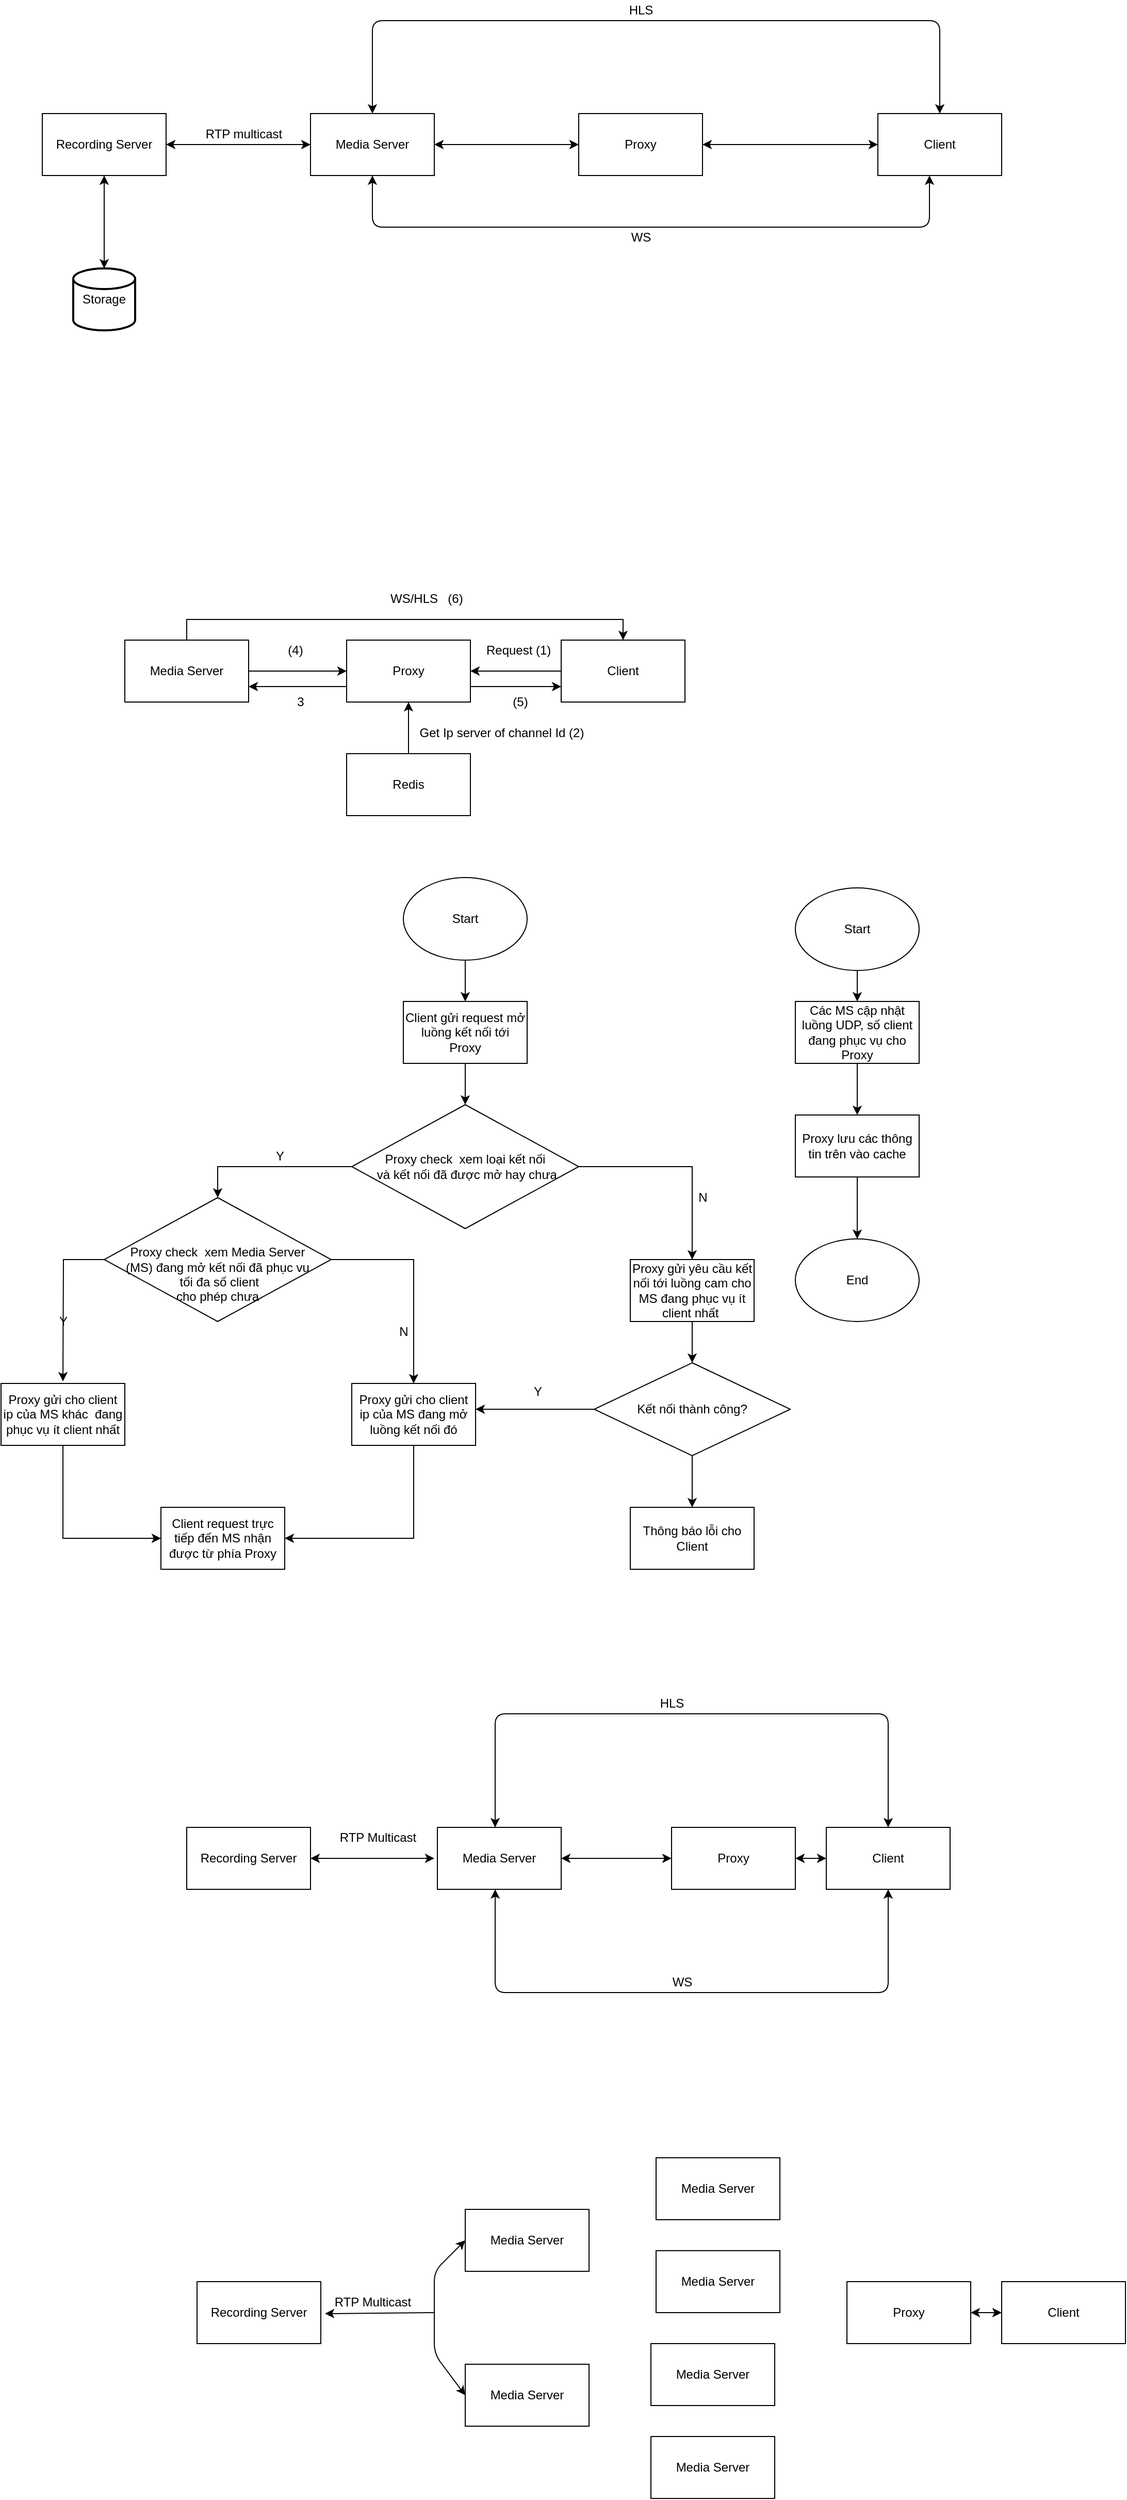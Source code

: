<mxfile version="14.9.4" type="github">
  <diagram id="ft9cVld-uz8MgYYLIyxT" name="Page-1">
    <mxGraphModel dx="2200" dy="745" grid="1" gridSize="10" guides="1" tooltips="1" connect="1" arrows="1" fold="1" page="1" pageScale="1" pageWidth="850" pageHeight="1100" math="0" shadow="0">
      <root>
        <mxCell id="0" />
        <mxCell id="1" parent="0" />
        <mxCell id="g-f1VxlYbPzsrZnkQhgG-1" value="Recording Server" style="rounded=0;whiteSpace=wrap;html=1;" parent="1" vertex="1">
          <mxGeometry x="-10" y="210" width="120" height="60" as="geometry" />
        </mxCell>
        <mxCell id="g-f1VxlYbPzsrZnkQhgG-17" value="&lt;span&gt;Proxy&lt;/span&gt;" style="rounded=0;whiteSpace=wrap;html=1;" parent="1" vertex="1">
          <mxGeometry x="510" y="210" width="120" height="60" as="geometry" />
        </mxCell>
        <mxCell id="g-f1VxlYbPzsrZnkQhgG-19" value="Client" style="rounded=0;whiteSpace=wrap;html=1;" parent="1" vertex="1">
          <mxGeometry x="800" y="210" width="120" height="60" as="geometry" />
        </mxCell>
        <mxCell id="DYEOjVPbICcdRIkoRLpz-20" style="edgeStyle=orthogonalEdgeStyle;rounded=0;orthogonalLoop=1;jettySize=auto;html=1;exitX=1;exitY=0.75;exitDx=0;exitDy=0;entryX=0;entryY=0.75;entryDx=0;entryDy=0;" parent="1" source="g-f1VxlYbPzsrZnkQhgG-42" target="g-f1VxlYbPzsrZnkQhgG-49" edge="1">
          <mxGeometry relative="1" as="geometry" />
        </mxCell>
        <mxCell id="DYEOjVPbICcdRIkoRLpz-21" style="edgeStyle=orthogonalEdgeStyle;rounded=0;orthogonalLoop=1;jettySize=auto;html=1;exitX=0;exitY=0.75;exitDx=0;exitDy=0;entryX=1;entryY=0.75;entryDx=0;entryDy=0;" parent="1" source="g-f1VxlYbPzsrZnkQhgG-42" target="g-f1VxlYbPzsrZnkQhgG-43" edge="1">
          <mxGeometry relative="1" as="geometry" />
        </mxCell>
        <mxCell id="g-f1VxlYbPzsrZnkQhgG-42" value="Proxy" style="rounded=0;whiteSpace=wrap;html=1;" parent="1" vertex="1">
          <mxGeometry x="285" y="720" width="120" height="60" as="geometry" />
        </mxCell>
        <mxCell id="g-f1VxlYbPzsrZnkQhgG-44" style="edgeStyle=orthogonalEdgeStyle;rounded=0;orthogonalLoop=1;jettySize=auto;html=1;exitX=1;exitY=0.5;exitDx=0;exitDy=0;entryX=0;entryY=0.5;entryDx=0;entryDy=0;" parent="1" source="g-f1VxlYbPzsrZnkQhgG-43" target="g-f1VxlYbPzsrZnkQhgG-42" edge="1">
          <mxGeometry relative="1" as="geometry" />
        </mxCell>
        <mxCell id="g-f1VxlYbPzsrZnkQhgG-71" style="edgeStyle=orthogonalEdgeStyle;rounded=0;orthogonalLoop=1;jettySize=auto;html=1;exitX=0.5;exitY=0;exitDx=0;exitDy=0;entryX=0.5;entryY=0;entryDx=0;entryDy=0;" parent="1" source="g-f1VxlYbPzsrZnkQhgG-43" target="g-f1VxlYbPzsrZnkQhgG-49" edge="1">
          <mxGeometry relative="1" as="geometry">
            <Array as="points">
              <mxPoint x="130" y="700" />
              <mxPoint x="553" y="700" />
            </Array>
          </mxGeometry>
        </mxCell>
        <mxCell id="g-f1VxlYbPzsrZnkQhgG-43" value="Media Server" style="rounded=0;whiteSpace=wrap;html=1;" parent="1" vertex="1">
          <mxGeometry x="70" y="720" width="120" height="60" as="geometry" />
        </mxCell>
        <mxCell id="g-f1VxlYbPzsrZnkQhgG-52" style="edgeStyle=orthogonalEdgeStyle;rounded=0;orthogonalLoop=1;jettySize=auto;html=1;exitX=0.5;exitY=0;exitDx=0;exitDy=0;entryX=0.5;entryY=1;entryDx=0;entryDy=0;" parent="1" source="g-f1VxlYbPzsrZnkQhgG-45" target="g-f1VxlYbPzsrZnkQhgG-42" edge="1">
          <mxGeometry relative="1" as="geometry" />
        </mxCell>
        <mxCell id="g-f1VxlYbPzsrZnkQhgG-45" value="&lt;span&gt;Redis&lt;/span&gt;" style="rounded=0;whiteSpace=wrap;html=1;" parent="1" vertex="1">
          <mxGeometry x="285" y="830" width="120" height="60" as="geometry" />
        </mxCell>
        <mxCell id="g-f1VxlYbPzsrZnkQhgG-55" style="edgeStyle=orthogonalEdgeStyle;rounded=0;orthogonalLoop=1;jettySize=auto;html=1;exitX=0;exitY=0.5;exitDx=0;exitDy=0;entryX=1;entryY=0.5;entryDx=0;entryDy=0;" parent="1" source="g-f1VxlYbPzsrZnkQhgG-49" target="g-f1VxlYbPzsrZnkQhgG-42" edge="1">
          <mxGeometry relative="1" as="geometry" />
        </mxCell>
        <mxCell id="g-f1VxlYbPzsrZnkQhgG-49" value="Client" style="rounded=0;whiteSpace=wrap;html=1;" parent="1" vertex="1">
          <mxGeometry x="493" y="720" width="120" height="60" as="geometry" />
        </mxCell>
        <mxCell id="g-f1VxlYbPzsrZnkQhgG-54" value="Get Ip server of channel Id (2)" style="text;html=1;align=center;verticalAlign=middle;resizable=0;points=[];autosize=1;strokeColor=none;" parent="1" vertex="1">
          <mxGeometry x="350" y="800" width="170" height="20" as="geometry" />
        </mxCell>
        <mxCell id="g-f1VxlYbPzsrZnkQhgG-57" value="Request (1)&amp;nbsp;" style="text;html=1;align=center;verticalAlign=middle;resizable=0;points=[];autosize=1;strokeColor=none;" parent="1" vertex="1">
          <mxGeometry x="413" y="720" width="80" height="20" as="geometry" />
        </mxCell>
        <mxCell id="g-f1VxlYbPzsrZnkQhgG-62" value="WS/HLS" style="text;html=1;align=center;verticalAlign=middle;resizable=0;points=[];autosize=1;strokeColor=none;" parent="1" vertex="1">
          <mxGeometry x="320" y="670" width="60" height="20" as="geometry" />
        </mxCell>
        <mxCell id="g-f1VxlYbPzsrZnkQhgG-63" value="(4)" style="text;html=1;align=center;verticalAlign=middle;resizable=0;points=[];autosize=1;strokeColor=none;" parent="1" vertex="1">
          <mxGeometry x="220" y="720" width="30" height="20" as="geometry" />
        </mxCell>
        <mxCell id="DYEOjVPbICcdRIkoRLpz-6" value="" style="endArrow=classic;startArrow=classic;html=1;entryX=0;entryY=0.5;entryDx=0;entryDy=0;exitX=1;exitY=0.5;exitDx=0;exitDy=0;" parent="1" source="g-f1VxlYbPzsrZnkQhgG-17" target="g-f1VxlYbPzsrZnkQhgG-19" edge="1">
          <mxGeometry width="50" height="50" relative="1" as="geometry">
            <mxPoint x="470" y="300" as="sourcePoint" />
            <mxPoint x="520" y="250" as="targetPoint" />
          </mxGeometry>
        </mxCell>
        <mxCell id="DYEOjVPbICcdRIkoRLpz-12" value="RTP multicast" style="text;html=1;align=center;verticalAlign=middle;resizable=0;points=[];autosize=1;strokeColor=none;" parent="1" vertex="1">
          <mxGeometry x="140" y="220" width="90" height="20" as="geometry" />
        </mxCell>
        <mxCell id="DYEOjVPbICcdRIkoRLpz-19" style="edgeStyle=orthogonalEdgeStyle;rounded=0;orthogonalLoop=1;jettySize=auto;html=1;entryX=0.5;entryY=0;entryDx=0;entryDy=0;" parent="1" source="DYEOjVPbICcdRIkoRLpz-17" target="DYEOjVPbICcdRIkoRLpz-18" edge="1">
          <mxGeometry relative="1" as="geometry" />
        </mxCell>
        <mxCell id="DYEOjVPbICcdRIkoRLpz-17" value="Start" style="ellipse;whiteSpace=wrap;html=1;" parent="1" vertex="1">
          <mxGeometry x="340" y="950" width="120" height="80" as="geometry" />
        </mxCell>
        <mxCell id="DYEOjVPbICcdRIkoRLpz-25" style="edgeStyle=orthogonalEdgeStyle;rounded=0;orthogonalLoop=1;jettySize=auto;html=1;exitX=0.5;exitY=1;exitDx=0;exitDy=0;" parent="1" source="DYEOjVPbICcdRIkoRLpz-18" edge="1">
          <mxGeometry relative="1" as="geometry">
            <mxPoint x="400" y="1170" as="targetPoint" />
          </mxGeometry>
        </mxCell>
        <mxCell id="DYEOjVPbICcdRIkoRLpz-18" value="Client gửi request mở luồng kết nối tới Proxy" style="rounded=0;whiteSpace=wrap;html=1;" parent="1" vertex="1">
          <mxGeometry x="340" y="1070" width="120" height="60" as="geometry" />
        </mxCell>
        <mxCell id="DYEOjVPbICcdRIkoRLpz-22" value="3" style="text;html=1;align=center;verticalAlign=middle;resizable=0;points=[];autosize=1;strokeColor=none;" parent="1" vertex="1">
          <mxGeometry x="230" y="770" width="20" height="20" as="geometry" />
        </mxCell>
        <mxCell id="DYEOjVPbICcdRIkoRLpz-23" value="(5)" style="text;html=1;align=center;verticalAlign=middle;resizable=0;points=[];autosize=1;strokeColor=none;" parent="1" vertex="1">
          <mxGeometry x="438" y="770" width="30" height="20" as="geometry" />
        </mxCell>
        <mxCell id="DYEOjVPbICcdRIkoRLpz-24" value="(6)" style="text;html=1;align=center;verticalAlign=middle;resizable=0;points=[];autosize=1;strokeColor=none;" parent="1" vertex="1">
          <mxGeometry x="375" y="670" width="30" height="20" as="geometry" />
        </mxCell>
        <mxCell id="DYEOjVPbICcdRIkoRLpz-30" style="edgeStyle=orthogonalEdgeStyle;rounded=0;orthogonalLoop=1;jettySize=auto;html=1;exitX=0;exitY=0.5;exitDx=0;exitDy=0;entryX=0.5;entryY=0;entryDx=0;entryDy=0;" parent="1" source="DYEOjVPbICcdRIkoRLpz-26" target="DYEOjVPbICcdRIkoRLpz-29" edge="1">
          <mxGeometry relative="1" as="geometry" />
        </mxCell>
        <mxCell id="DYEOjVPbICcdRIkoRLpz-39" style="edgeStyle=orthogonalEdgeStyle;rounded=0;orthogonalLoop=1;jettySize=auto;html=1;exitX=1;exitY=0.5;exitDx=0;exitDy=0;" parent="1" source="DYEOjVPbICcdRIkoRLpz-26" target="DYEOjVPbICcdRIkoRLpz-34" edge="1">
          <mxGeometry relative="1" as="geometry" />
        </mxCell>
        <mxCell id="DYEOjVPbICcdRIkoRLpz-26" value="Proxy check&amp;nbsp; xem loại kết nối&lt;br&gt;&amp;nbsp;và kết nối đã được mở hay chưa" style="rhombus;whiteSpace=wrap;html=1;" parent="1" vertex="1">
          <mxGeometry x="290" y="1170" width="220" height="120" as="geometry" />
        </mxCell>
        <mxCell id="DYEOjVPbICcdRIkoRLpz-35" style="edgeStyle=orthogonalEdgeStyle;rounded=0;orthogonalLoop=1;jettySize=auto;html=1;exitX=0;exitY=0.5;exitDx=0;exitDy=0;" parent="1" source="DYEOjVPbICcdRIkoRLpz-29" edge="1">
          <mxGeometry relative="1" as="geometry">
            <mxPoint x="10" y="1438" as="targetPoint" />
          </mxGeometry>
        </mxCell>
        <mxCell id="DYEOjVPbICcdRIkoRLpz-36" style="edgeStyle=orthogonalEdgeStyle;rounded=0;orthogonalLoop=1;jettySize=auto;html=1;exitX=1;exitY=0.5;exitDx=0;exitDy=0;" parent="1" source="DYEOjVPbICcdRIkoRLpz-29" target="DYEOjVPbICcdRIkoRLpz-33" edge="1">
          <mxGeometry relative="1" as="geometry" />
        </mxCell>
        <mxCell id="DYEOjVPbICcdRIkoRLpz-29" value="&lt;br&gt;&lt;br&gt;Proxy check&amp;nbsp; xem Media Server&lt;br&gt;(MS) đang mở kết nối đã phục vụ&lt;br&gt;&amp;nbsp;tối đa số client&lt;br&gt;&amp;nbsp;cho phép chưa&amp;nbsp;" style="rhombus;whiteSpace=wrap;html=1;" parent="1" vertex="1">
          <mxGeometry x="50" y="1260" width="220" height="120" as="geometry" />
        </mxCell>
        <mxCell id="DYEOjVPbICcdRIkoRLpz-31" value="Y" style="text;html=1;align=center;verticalAlign=middle;resizable=0;points=[];autosize=1;strokeColor=none;" parent="1" vertex="1">
          <mxGeometry x="210" y="1210" width="20" height="20" as="geometry" />
        </mxCell>
        <mxCell id="DYEOjVPbICcdRIkoRLpz-58" style="edgeStyle=orthogonalEdgeStyle;rounded=0;orthogonalLoop=1;jettySize=auto;html=1;exitX=0.5;exitY=1;exitDx=0;exitDy=0;entryX=0;entryY=0.5;entryDx=0;entryDy=0;" parent="1" source="DYEOjVPbICcdRIkoRLpz-32" target="DYEOjVPbICcdRIkoRLpz-57" edge="1">
          <mxGeometry relative="1" as="geometry" />
        </mxCell>
        <mxCell id="DYEOjVPbICcdRIkoRLpz-32" value="Proxy gửi cho client ip của MS khác&amp;nbsp; đang phục vụ ít client nhất" style="rounded=0;whiteSpace=wrap;html=1;" parent="1" vertex="1">
          <mxGeometry x="-50" y="1440" width="120" height="60" as="geometry" />
        </mxCell>
        <mxCell id="DYEOjVPbICcdRIkoRLpz-59" style="edgeStyle=orthogonalEdgeStyle;rounded=0;orthogonalLoop=1;jettySize=auto;html=1;exitX=0.5;exitY=1;exitDx=0;exitDy=0;entryX=1;entryY=0.5;entryDx=0;entryDy=0;" parent="1" source="DYEOjVPbICcdRIkoRLpz-33" target="DYEOjVPbICcdRIkoRLpz-57" edge="1">
          <mxGeometry relative="1" as="geometry" />
        </mxCell>
        <mxCell id="DYEOjVPbICcdRIkoRLpz-33" value="&lt;span&gt;Proxy gửi cho client ip của MS đang mở luồng kết nối đó&lt;/span&gt;" style="rounded=0;whiteSpace=wrap;html=1;" parent="1" vertex="1">
          <mxGeometry x="290" y="1440" width="120" height="60" as="geometry" />
        </mxCell>
        <mxCell id="DYEOjVPbICcdRIkoRLpz-48" style="edgeStyle=orthogonalEdgeStyle;rounded=0;orthogonalLoop=1;jettySize=auto;html=1;exitX=0.5;exitY=1;exitDx=0;exitDy=0;entryX=0.5;entryY=0;entryDx=0;entryDy=0;" parent="1" source="DYEOjVPbICcdRIkoRLpz-34" target="DYEOjVPbICcdRIkoRLpz-50" edge="1">
          <mxGeometry relative="1" as="geometry">
            <mxPoint x="620" y="1410" as="targetPoint" />
          </mxGeometry>
        </mxCell>
        <mxCell id="DYEOjVPbICcdRIkoRLpz-34" value="Proxy gửi yêu cầu kết nối tới luồng cam cho MS đang phục vụ ít client nhất&amp;nbsp;" style="rounded=0;whiteSpace=wrap;html=1;" parent="1" vertex="1">
          <mxGeometry x="560" y="1320" width="120" height="60" as="geometry" />
        </mxCell>
        <mxCell id="DYEOjVPbICcdRIkoRLpz-37" value="Y" style="text;html=1;align=center;verticalAlign=middle;resizable=0;points=[];autosize=1;strokeColor=none;" parent="1" vertex="1">
          <mxGeometry y="1370" width="20" height="20" as="geometry" />
        </mxCell>
        <mxCell id="DYEOjVPbICcdRIkoRLpz-38" value="N" style="text;html=1;align=center;verticalAlign=middle;resizable=0;points=[];autosize=1;strokeColor=none;" parent="1" vertex="1">
          <mxGeometry x="330" y="1380" width="20" height="20" as="geometry" />
        </mxCell>
        <mxCell id="DYEOjVPbICcdRIkoRLpz-40" value="N" style="text;html=1;align=center;verticalAlign=middle;resizable=0;points=[];autosize=1;strokeColor=none;" parent="1" vertex="1">
          <mxGeometry x="620" y="1250" width="20" height="20" as="geometry" />
        </mxCell>
        <mxCell id="DYEOjVPbICcdRIkoRLpz-43" style="edgeStyle=orthogonalEdgeStyle;rounded=0;orthogonalLoop=1;jettySize=auto;html=1;exitX=0.5;exitY=1;exitDx=0;exitDy=0;entryX=0.5;entryY=0;entryDx=0;entryDy=0;" parent="1" source="DYEOjVPbICcdRIkoRLpz-41" target="DYEOjVPbICcdRIkoRLpz-42" edge="1">
          <mxGeometry relative="1" as="geometry" />
        </mxCell>
        <mxCell id="DYEOjVPbICcdRIkoRLpz-41" value="Start" style="ellipse;whiteSpace=wrap;html=1;" parent="1" vertex="1">
          <mxGeometry x="720" y="960" width="120" height="80" as="geometry" />
        </mxCell>
        <mxCell id="DYEOjVPbICcdRIkoRLpz-45" style="edgeStyle=orthogonalEdgeStyle;rounded=0;orthogonalLoop=1;jettySize=auto;html=1;exitX=0.5;exitY=1;exitDx=0;exitDy=0;entryX=0.5;entryY=0;entryDx=0;entryDy=0;" parent="1" source="DYEOjVPbICcdRIkoRLpz-42" target="DYEOjVPbICcdRIkoRLpz-44" edge="1">
          <mxGeometry relative="1" as="geometry" />
        </mxCell>
        <mxCell id="DYEOjVPbICcdRIkoRLpz-42" value="Các MS cập nhật luồng UDP, số client đang phục vụ cho Proxy" style="rounded=0;whiteSpace=wrap;html=1;" parent="1" vertex="1">
          <mxGeometry x="720" y="1070" width="120" height="60" as="geometry" />
        </mxCell>
        <mxCell id="DYEOjVPbICcdRIkoRLpz-47" style="edgeStyle=orthogonalEdgeStyle;rounded=0;orthogonalLoop=1;jettySize=auto;html=1;exitX=0.5;exitY=1;exitDx=0;exitDy=0;entryX=0.5;entryY=0;entryDx=0;entryDy=0;" parent="1" source="DYEOjVPbICcdRIkoRLpz-44" target="DYEOjVPbICcdRIkoRLpz-46" edge="1">
          <mxGeometry relative="1" as="geometry" />
        </mxCell>
        <mxCell id="DYEOjVPbICcdRIkoRLpz-44" value="Proxy lưu các thông tin trên vào cache" style="rounded=0;whiteSpace=wrap;html=1;" parent="1" vertex="1">
          <mxGeometry x="720" y="1180" width="120" height="60" as="geometry" />
        </mxCell>
        <mxCell id="DYEOjVPbICcdRIkoRLpz-46" value="End" style="ellipse;whiteSpace=wrap;html=1;" parent="1" vertex="1">
          <mxGeometry x="720" y="1300" width="120" height="80" as="geometry" />
        </mxCell>
        <mxCell id="DYEOjVPbICcdRIkoRLpz-52" style="edgeStyle=orthogonalEdgeStyle;rounded=0;orthogonalLoop=1;jettySize=auto;html=1;exitX=0;exitY=0.5;exitDx=0;exitDy=0;" parent="1" source="DYEOjVPbICcdRIkoRLpz-50" edge="1">
          <mxGeometry relative="1" as="geometry">
            <mxPoint x="410" y="1465" as="targetPoint" />
          </mxGeometry>
        </mxCell>
        <mxCell id="DYEOjVPbICcdRIkoRLpz-55" style="edgeStyle=orthogonalEdgeStyle;rounded=0;orthogonalLoop=1;jettySize=auto;html=1;exitX=0.5;exitY=1;exitDx=0;exitDy=0;" parent="1" source="DYEOjVPbICcdRIkoRLpz-50" edge="1">
          <mxGeometry relative="1" as="geometry">
            <mxPoint x="620" y="1560" as="targetPoint" />
          </mxGeometry>
        </mxCell>
        <mxCell id="DYEOjVPbICcdRIkoRLpz-50" value="Kết nối thành công?" style="rhombus;whiteSpace=wrap;html=1;" parent="1" vertex="1">
          <mxGeometry x="525" y="1420" width="190" height="90" as="geometry" />
        </mxCell>
        <mxCell id="DYEOjVPbICcdRIkoRLpz-53" value="Y" style="text;html=1;align=center;verticalAlign=middle;resizable=0;points=[];autosize=1;strokeColor=none;" parent="1" vertex="1">
          <mxGeometry x="460" y="1438" width="20" height="20" as="geometry" />
        </mxCell>
        <mxCell id="DYEOjVPbICcdRIkoRLpz-56" value="Thông báo lỗi cho Client" style="rounded=0;whiteSpace=wrap;html=1;" parent="1" vertex="1">
          <mxGeometry x="560" y="1560" width="120" height="60" as="geometry" />
        </mxCell>
        <mxCell id="DYEOjVPbICcdRIkoRLpz-57" value="Client request trực tiếp đến MS nhận được từ phía Proxy" style="rounded=0;whiteSpace=wrap;html=1;" parent="1" vertex="1">
          <mxGeometry x="105" y="1560" width="120" height="60" as="geometry" />
        </mxCell>
        <mxCell id="DYEOjVPbICcdRIkoRLpz-65" value="Recording Server" style="rounded=0;whiteSpace=wrap;html=1;" parent="1" vertex="1">
          <mxGeometry x="130" y="1870" width="120" height="60" as="geometry" />
        </mxCell>
        <mxCell id="DYEOjVPbICcdRIkoRLpz-69" value="Proxy" style="rounded=0;whiteSpace=wrap;html=1;" parent="1" vertex="1">
          <mxGeometry x="600" y="1870" width="120" height="60" as="geometry" />
        </mxCell>
        <mxCell id="DYEOjVPbICcdRIkoRLpz-79" value="Client" style="rounded=0;whiteSpace=wrap;html=1;" parent="1" vertex="1">
          <mxGeometry x="750" y="1870" width="120" height="60" as="geometry" />
        </mxCell>
        <mxCell id="DYEOjVPbICcdRIkoRLpz-85" value="" style="endArrow=classic;startArrow=classic;html=1;entryX=0.5;entryY=0;entryDx=0;entryDy=0;" parent="1" target="DYEOjVPbICcdRIkoRLpz-79" edge="1">
          <mxGeometry width="50" height="50" relative="1" as="geometry">
            <mxPoint x="429" y="1870" as="sourcePoint" />
            <mxPoint x="530" y="1710" as="targetPoint" />
            <Array as="points">
              <mxPoint x="429" y="1760" />
              <mxPoint x="810" y="1760" />
            </Array>
          </mxGeometry>
        </mxCell>
        <mxCell id="DYEOjVPbICcdRIkoRLpz-86" value="" style="endArrow=classic;startArrow=classic;html=1;exitX=0.467;exitY=1;exitDx=0;exitDy=0;entryX=0.5;entryY=1;entryDx=0;entryDy=0;exitPerimeter=0;" parent="1" source="ZJ-eOTm03aLBQGaU3E5e-5" target="DYEOjVPbICcdRIkoRLpz-79" edge="1">
          <mxGeometry width="50" height="50" relative="1" as="geometry">
            <mxPoint x="429" y="1990" as="sourcePoint" />
            <mxPoint x="520" y="1800" as="targetPoint" />
            <Array as="points">
              <mxPoint x="429" y="2030" />
              <mxPoint x="810" y="2030" />
            </Array>
          </mxGeometry>
        </mxCell>
        <mxCell id="DYEOjVPbICcdRIkoRLpz-87" value="HLS" style="text;html=1;align=center;verticalAlign=middle;resizable=0;points=[];autosize=1;strokeColor=none;" parent="1" vertex="1">
          <mxGeometry x="580" y="1740" width="40" height="20" as="geometry" />
        </mxCell>
        <mxCell id="DYEOjVPbICcdRIkoRLpz-88" value="WS" style="text;html=1;align=center;verticalAlign=middle;resizable=0;points=[];autosize=1;strokeColor=none;" parent="1" vertex="1">
          <mxGeometry x="595" y="2010" width="30" height="20" as="geometry" />
        </mxCell>
        <mxCell id="DYEOjVPbICcdRIkoRLpz-89" value="RTP Multicast" style="text;html=1;align=center;verticalAlign=middle;resizable=0;points=[];autosize=1;strokeColor=none;" parent="1" vertex="1">
          <mxGeometry x="270" y="1870" width="90" height="20" as="geometry" />
        </mxCell>
        <mxCell id="fhVXXs7TsKeI-0864Cph-2" value="" style="endArrow=classic;startArrow=classic;html=1;entryX=0.5;entryY=1;entryDx=0;entryDy=0;exitX=0.5;exitY=0;exitDx=0;exitDy=0;" parent="1" target="g-f1VxlYbPzsrZnkQhgG-1" edge="1">
          <mxGeometry width="50" height="50" relative="1" as="geometry">
            <mxPoint x="50" y="360" as="sourcePoint" />
            <mxPoint x="550" y="330" as="targetPoint" />
          </mxGeometry>
        </mxCell>
        <mxCell id="fhVXXs7TsKeI-0864Cph-4" value="" style="endArrow=classic;startArrow=classic;html=1;exitX=0.5;exitY=0;exitDx=0;exitDy=0;entryX=0.5;entryY=0;entryDx=0;entryDy=0;" parent="1" source="ZJ-eOTm03aLBQGaU3E5e-9" target="g-f1VxlYbPzsrZnkQhgG-19" edge="1">
          <mxGeometry width="50" height="50" relative="1" as="geometry">
            <mxPoint x="310" y="40" as="sourcePoint" />
            <mxPoint x="550" y="240" as="targetPoint" />
            <Array as="points">
              <mxPoint x="310" y="120" />
              <mxPoint x="860" y="120" />
            </Array>
          </mxGeometry>
        </mxCell>
        <mxCell id="fhVXXs7TsKeI-0864Cph-5" value="" style="endArrow=classic;startArrow=classic;html=1;exitX=0.5;exitY=1;exitDx=0;exitDy=0;entryX=0.417;entryY=1;entryDx=0;entryDy=0;entryPerimeter=0;" parent="1" source="ZJ-eOTm03aLBQGaU3E5e-9" target="g-f1VxlYbPzsrZnkQhgG-19" edge="1">
          <mxGeometry width="50" height="50" relative="1" as="geometry">
            <mxPoint x="380" y="340" as="sourcePoint" />
            <mxPoint x="550" y="240" as="targetPoint" />
            <Array as="points">
              <mxPoint x="310" y="320" />
              <mxPoint x="850" y="320" />
            </Array>
          </mxGeometry>
        </mxCell>
        <mxCell id="ZJ-eOTm03aLBQGaU3E5e-5" value="Media Server" style="rounded=0;whiteSpace=wrap;html=1;" vertex="1" parent="1">
          <mxGeometry x="373" y="1870" width="120" height="60" as="geometry" />
        </mxCell>
        <mxCell id="ZJ-eOTm03aLBQGaU3E5e-6" value="" style="endArrow=classic;startArrow=classic;html=1;exitX=1;exitY=0.5;exitDx=0;exitDy=0;" edge="1" parent="1" source="DYEOjVPbICcdRIkoRLpz-65">
          <mxGeometry width="50" height="50" relative="1" as="geometry">
            <mxPoint x="280" y="1940" as="sourcePoint" />
            <mxPoint x="370" y="1900" as="targetPoint" />
          </mxGeometry>
        </mxCell>
        <mxCell id="ZJ-eOTm03aLBQGaU3E5e-7" value="" style="endArrow=classic;startArrow=classic;html=1;entryX=0;entryY=0.5;entryDx=0;entryDy=0;exitX=1;exitY=0.5;exitDx=0;exitDy=0;" edge="1" parent="1" source="ZJ-eOTm03aLBQGaU3E5e-5" target="DYEOjVPbICcdRIkoRLpz-69">
          <mxGeometry width="50" height="50" relative="1" as="geometry">
            <mxPoint x="510" y="1970" as="sourcePoint" />
            <mxPoint x="560" y="1920" as="targetPoint" />
          </mxGeometry>
        </mxCell>
        <mxCell id="ZJ-eOTm03aLBQGaU3E5e-8" value="" style="endArrow=classic;startArrow=classic;html=1;entryX=0;entryY=0.5;entryDx=0;entryDy=0;" edge="1" parent="1" target="DYEOjVPbICcdRIkoRLpz-79">
          <mxGeometry width="50" height="50" relative="1" as="geometry">
            <mxPoint x="720" y="1900" as="sourcePoint" />
            <mxPoint x="770" y="1890" as="targetPoint" />
          </mxGeometry>
        </mxCell>
        <mxCell id="ZJ-eOTm03aLBQGaU3E5e-9" value="Media Server" style="rounded=0;whiteSpace=wrap;html=1;" vertex="1" parent="1">
          <mxGeometry x="250" y="210" width="120" height="60" as="geometry" />
        </mxCell>
        <mxCell id="ZJ-eOTm03aLBQGaU3E5e-10" value="" style="endArrow=classic;startArrow=classic;html=1;entryX=0;entryY=0.5;entryDx=0;entryDy=0;" edge="1" parent="1" target="ZJ-eOTm03aLBQGaU3E5e-9">
          <mxGeometry width="50" height="50" relative="1" as="geometry">
            <mxPoint x="110" y="240" as="sourcePoint" />
            <mxPoint x="510" y="290" as="targetPoint" />
          </mxGeometry>
        </mxCell>
        <mxCell id="ZJ-eOTm03aLBQGaU3E5e-11" value="" style="endArrow=classic;startArrow=classic;html=1;entryX=0;entryY=0.5;entryDx=0;entryDy=0;" edge="1" parent="1" source="ZJ-eOTm03aLBQGaU3E5e-9" target="g-f1VxlYbPzsrZnkQhgG-17">
          <mxGeometry width="50" height="50" relative="1" as="geometry">
            <mxPoint x="370" y="290" as="sourcePoint" />
            <mxPoint x="440.711" y="240" as="targetPoint" />
          </mxGeometry>
        </mxCell>
        <mxCell id="ZJ-eOTm03aLBQGaU3E5e-12" value="Storage" style="strokeWidth=2;html=1;shape=mxgraph.flowchart.database;whiteSpace=wrap;" vertex="1" parent="1">
          <mxGeometry x="20" y="360" width="60" height="60" as="geometry" />
        </mxCell>
        <mxCell id="ZJ-eOTm03aLBQGaU3E5e-13" value="HLS" style="text;html=1;align=center;verticalAlign=middle;resizable=0;points=[];autosize=1;strokeColor=none;" vertex="1" parent="1">
          <mxGeometry x="550" y="100" width="40" height="20" as="geometry" />
        </mxCell>
        <mxCell id="ZJ-eOTm03aLBQGaU3E5e-15" value="WS" style="text;html=1;align=center;verticalAlign=middle;resizable=0;points=[];autosize=1;strokeColor=none;" vertex="1" parent="1">
          <mxGeometry x="555" y="320" width="30" height="20" as="geometry" />
        </mxCell>
        <mxCell id="ZJ-eOTm03aLBQGaU3E5e-29" value="Recording Server" style="rounded=0;whiteSpace=wrap;html=1;" vertex="1" parent="1">
          <mxGeometry x="140" y="2310" width="120" height="60" as="geometry" />
        </mxCell>
        <mxCell id="ZJ-eOTm03aLBQGaU3E5e-30" value="Proxy" style="rounded=0;whiteSpace=wrap;html=1;" vertex="1" parent="1">
          <mxGeometry x="770" y="2310" width="120" height="60" as="geometry" />
        </mxCell>
        <mxCell id="ZJ-eOTm03aLBQGaU3E5e-31" value="Client" style="rounded=0;whiteSpace=wrap;html=1;" vertex="1" parent="1">
          <mxGeometry x="920" y="2310" width="120" height="60" as="geometry" />
        </mxCell>
        <mxCell id="ZJ-eOTm03aLBQGaU3E5e-36" value="RTP Multicast" style="text;html=1;align=center;verticalAlign=middle;resizable=0;points=[];autosize=1;strokeColor=none;" vertex="1" parent="1">
          <mxGeometry x="265" y="2320" width="90" height="20" as="geometry" />
        </mxCell>
        <mxCell id="ZJ-eOTm03aLBQGaU3E5e-37" value="Media Server" style="rounded=0;whiteSpace=wrap;html=1;" vertex="1" parent="1">
          <mxGeometry x="400" y="2240" width="120" height="60" as="geometry" />
        </mxCell>
        <mxCell id="ZJ-eOTm03aLBQGaU3E5e-40" value="" style="endArrow=classic;startArrow=classic;html=1;entryX=0;entryY=0.5;entryDx=0;entryDy=0;" edge="1" parent="1" target="ZJ-eOTm03aLBQGaU3E5e-31">
          <mxGeometry width="50" height="50" relative="1" as="geometry">
            <mxPoint x="890" y="2340" as="sourcePoint" />
            <mxPoint x="940" y="2330" as="targetPoint" />
          </mxGeometry>
        </mxCell>
        <mxCell id="ZJ-eOTm03aLBQGaU3E5e-41" value="Media Server" style="rounded=0;whiteSpace=wrap;html=1;" vertex="1" parent="1">
          <mxGeometry x="400" y="2390" width="120" height="60" as="geometry" />
        </mxCell>
        <mxCell id="ZJ-eOTm03aLBQGaU3E5e-42" value="" style="endArrow=classic;startArrow=classic;html=1;entryX=0;entryY=0.5;entryDx=0;entryDy=0;exitX=0;exitY=0.5;exitDx=0;exitDy=0;" edge="1" parent="1" source="ZJ-eOTm03aLBQGaU3E5e-41" target="ZJ-eOTm03aLBQGaU3E5e-37">
          <mxGeometry width="50" height="50" relative="1" as="geometry">
            <mxPoint x="460" y="2420" as="sourcePoint" />
            <mxPoint x="510" y="2370" as="targetPoint" />
            <Array as="points">
              <mxPoint x="370" y="2380" />
              <mxPoint x="370" y="2340" />
              <mxPoint x="370" y="2300" />
            </Array>
          </mxGeometry>
        </mxCell>
        <mxCell id="ZJ-eOTm03aLBQGaU3E5e-45" value="Media Server" style="rounded=0;whiteSpace=wrap;html=1;" vertex="1" parent="1">
          <mxGeometry x="585" y="2190" width="120" height="60" as="geometry" />
        </mxCell>
        <mxCell id="ZJ-eOTm03aLBQGaU3E5e-46" value="Media Server" style="rounded=0;whiteSpace=wrap;html=1;" vertex="1" parent="1">
          <mxGeometry x="585" y="2280" width="120" height="60" as="geometry" />
        </mxCell>
        <mxCell id="ZJ-eOTm03aLBQGaU3E5e-47" value="Media Server" style="rounded=0;whiteSpace=wrap;html=1;" vertex="1" parent="1">
          <mxGeometry x="580" y="2370" width="120" height="60" as="geometry" />
        </mxCell>
        <mxCell id="ZJ-eOTm03aLBQGaU3E5e-48" value="Media Server" style="rounded=0;whiteSpace=wrap;html=1;" vertex="1" parent="1">
          <mxGeometry x="580" y="2460" width="120" height="60" as="geometry" />
        </mxCell>
        <mxCell id="ZJ-eOTm03aLBQGaU3E5e-50" value="" style="endArrow=classic;html=1;entryX=-0.011;entryY=1.05;entryDx=0;entryDy=0;entryPerimeter=0;" edge="1" parent="1" target="ZJ-eOTm03aLBQGaU3E5e-36">
          <mxGeometry width="50" height="50" relative="1" as="geometry">
            <mxPoint x="370" y="2340" as="sourcePoint" />
            <mxPoint x="510" y="2260" as="targetPoint" />
          </mxGeometry>
        </mxCell>
      </root>
    </mxGraphModel>
  </diagram>
</mxfile>
